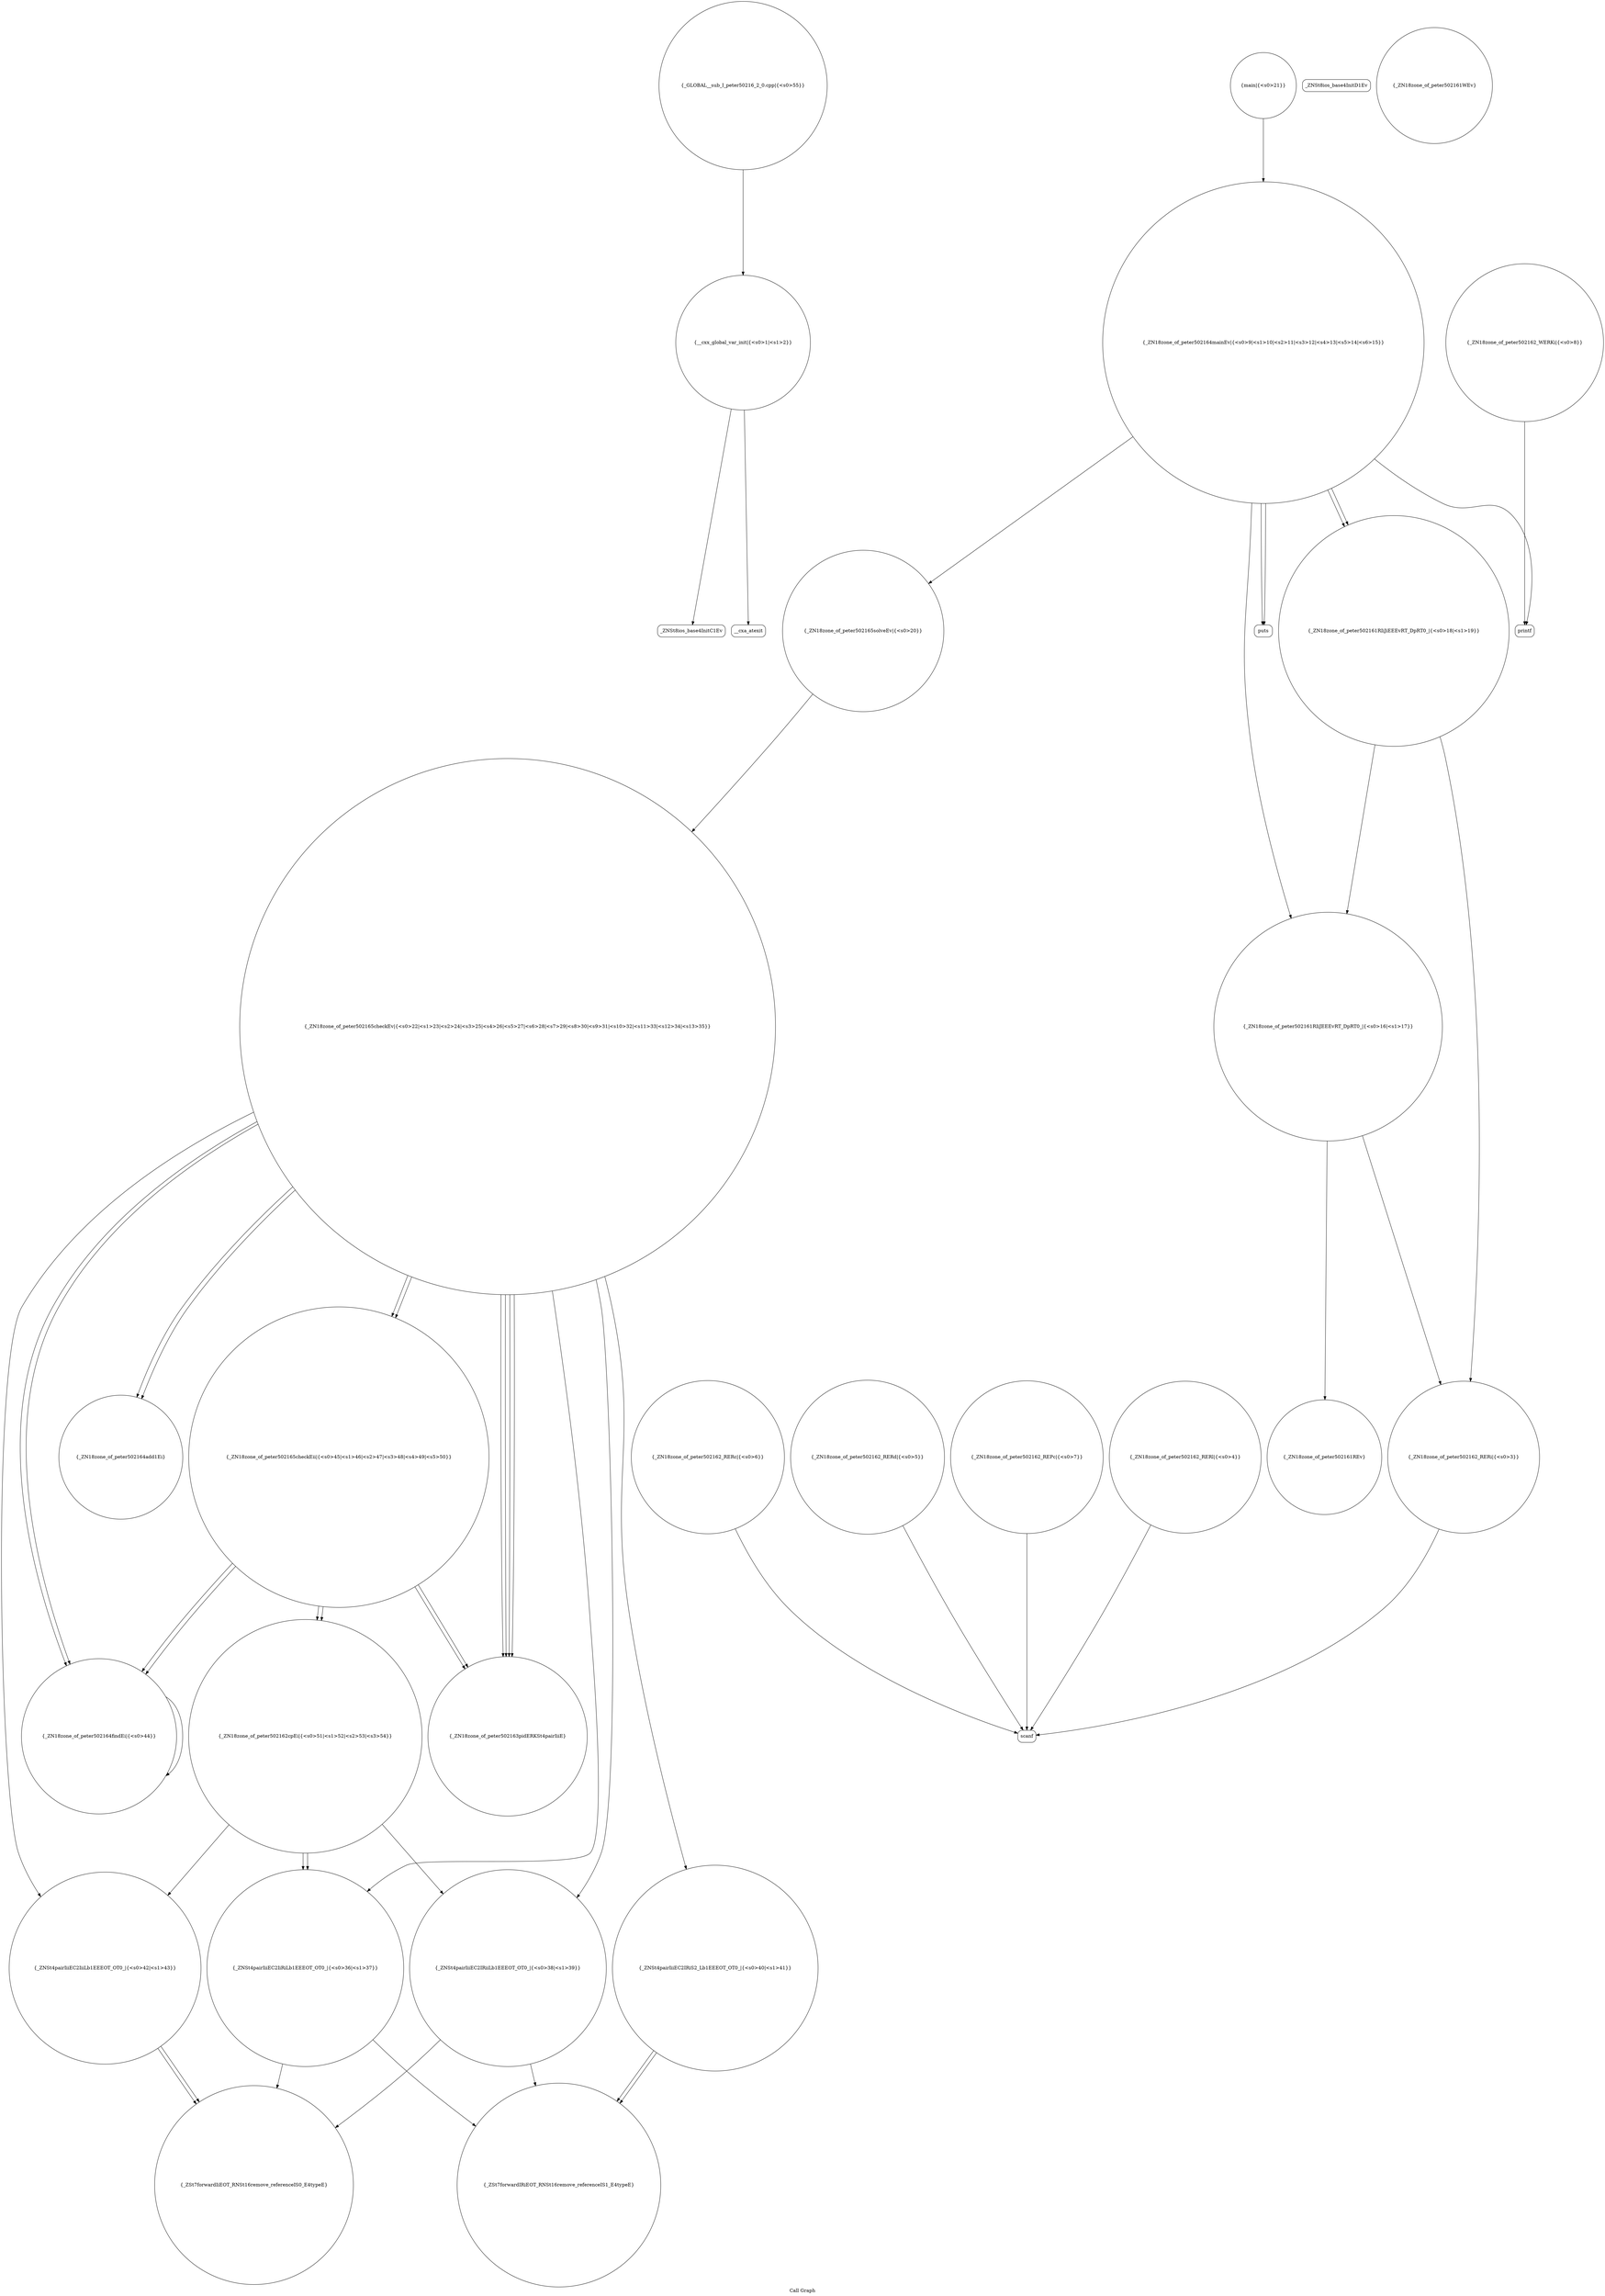 digraph "Call Graph" {
	label="Call Graph";

	Node0x55a6d2447480 [shape=record,shape=circle,label="{__cxx_global_var_init|{<s0>1|<s1>2}}"];
	Node0x55a6d2447480:s0 -> Node0x55a6d2447910[color=black];
	Node0x55a6d2447480:s1 -> Node0x55a6d2447a10[color=black];
	Node0x55a6d2448590 [shape=record,shape=circle,label="{_ZN18zone_of_peter502164findEi|{<s0>44}}"];
	Node0x55a6d2448590:s0 -> Node0x55a6d2448590[color=black];
	Node0x55a6d2447c10 [shape=record,shape=circle,label="{_ZN18zone_of_peter502162_RERd|{<s0>5}}"];
	Node0x55a6d2447c10:s0 -> Node0x55a6d2447b10[color=black];
	Node0x55a6d2447f90 [shape=record,shape=circle,label="{_ZN18zone_of_peter502164mainEv|{<s0>9|<s1>10|<s2>11|<s3>12|<s4>13|<s5>14|<s6>15}}"];
	Node0x55a6d2447f90:s0 -> Node0x55a6d2448010[color=black];
	Node0x55a6d2447f90:s1 -> Node0x55a6d2448090[color=black];
	Node0x55a6d2447f90:s2 -> Node0x55a6d2448090[color=black];
	Node0x55a6d2447f90:s3 -> Node0x55a6d2447e90[color=black];
	Node0x55a6d2447f90:s4 -> Node0x55a6d2448110[color=black];
	Node0x55a6d2447f90:s5 -> Node0x55a6d2448190[color=black];
	Node0x55a6d2447f90:s6 -> Node0x55a6d2448190[color=black];
	Node0x55a6d2448310 [shape=record,shape=circle,label="{_ZN18zone_of_peter502163pidERKSt4pairIiiE}"];
	Node0x55a6d2447990 [shape=record,shape=Mrecord,label="{_ZNSt8ios_base4InitD1Ev}"];
	Node0x55a6d2448690 [shape=record,shape=circle,label="{_ZN18zone_of_peter502164add1Ei}"];
	Node0x55a6d2447d10 [shape=record,shape=circle,label="{_ZN18zone_of_peter502162_REPc|{<s0>7}}"];
	Node0x55a6d2447d10:s0 -> Node0x55a6d2447b10[color=black];
	Node0x55a6d2448090 [shape=record,shape=circle,label="{_ZN18zone_of_peter502161RIiJiEEEvRT_DpRT0_|{<s0>18|<s1>19}}"];
	Node0x55a6d2448090:s0 -> Node0x55a6d2447a90[color=black];
	Node0x55a6d2448090:s1 -> Node0x55a6d2448010[color=black];
	Node0x55a6d2448410 [shape=record,shape=circle,label="{_ZNSt4pairIiiEC2IRiiLb1EEEOT_OT0_|{<s0>38|<s1>39}}"];
	Node0x55a6d2448410:s0 -> Node0x55a6d2448790[color=black];
	Node0x55a6d2448410:s1 -> Node0x55a6d2448710[color=black];
	Node0x55a6d2447a90 [shape=record,shape=circle,label="{_ZN18zone_of_peter502162_RERi|{<s0>3}}"];
	Node0x55a6d2447a90:s0 -> Node0x55a6d2447b10[color=black];
	Node0x55a6d2448790 [shape=record,shape=circle,label="{_ZSt7forwardIRiEOT_RNSt16remove_referenceIS1_E4typeE}"];
	Node0x55a6d2447e10 [shape=record,shape=circle,label="{_ZN18zone_of_peter502162_WERKi|{<s0>8}}"];
	Node0x55a6d2447e10:s0 -> Node0x55a6d2447e90[color=black];
	Node0x55a6d2448190 [shape=record,shape=Mrecord,label="{puts}"];
	Node0x55a6d2448510 [shape=record,shape=circle,label="{_ZNSt4pairIiiEC2IiiLb1EEEOT_OT0_|{<s0>42|<s1>43}}"];
	Node0x55a6d2448510:s0 -> Node0x55a6d2448710[color=black];
	Node0x55a6d2448510:s1 -> Node0x55a6d2448710[color=black];
	Node0x55a6d2447b90 [shape=record,shape=circle,label="{_ZN18zone_of_peter502162_RERl|{<s0>4}}"];
	Node0x55a6d2447b90:s0 -> Node0x55a6d2447b10[color=black];
	Node0x55a6d2448890 [shape=record,shape=circle,label="{_GLOBAL__sub_I_peter50216_2_0.cpp|{<s0>55}}"];
	Node0x55a6d2448890:s0 -> Node0x55a6d2447480[color=black];
	Node0x55a6d2447f10 [shape=record,shape=circle,label="{_ZN18zone_of_peter502161WEv}"];
	Node0x55a6d2448290 [shape=record,shape=circle,label="{_ZN18zone_of_peter502165checkEv|{<s0>22|<s1>23|<s2>24|<s3>25|<s4>26|<s5>27|<s6>28|<s7>29|<s8>30|<s9>31|<s10>32|<s11>33|<s12>34|<s13>35}}"];
	Node0x55a6d2448290:s0 -> Node0x55a6d2448390[color=black];
	Node0x55a6d2448290:s1 -> Node0x55a6d2448310[color=black];
	Node0x55a6d2448290:s2 -> Node0x55a6d2448410[color=black];
	Node0x55a6d2448290:s3 -> Node0x55a6d2448310[color=black];
	Node0x55a6d2448290:s4 -> Node0x55a6d2448490[color=black];
	Node0x55a6d2448290:s5 -> Node0x55a6d2448310[color=black];
	Node0x55a6d2448290:s6 -> Node0x55a6d2448510[color=black];
	Node0x55a6d2448290:s7 -> Node0x55a6d2448310[color=black];
	Node0x55a6d2448290:s8 -> Node0x55a6d2448590[color=black];
	Node0x55a6d2448290:s9 -> Node0x55a6d2448590[color=black];
	Node0x55a6d2448290:s10 -> Node0x55a6d2448690[color=black];
	Node0x55a6d2448290:s11 -> Node0x55a6d2448610[color=black];
	Node0x55a6d2448290:s12 -> Node0x55a6d2448690[color=black];
	Node0x55a6d2448290:s13 -> Node0x55a6d2448610[color=black];
	Node0x55a6d2447910 [shape=record,shape=Mrecord,label="{_ZNSt8ios_base4InitC1Ev}"];
	Node0x55a6d2448610 [shape=record,shape=circle,label="{_ZN18zone_of_peter502165checkEii|{<s0>45|<s1>46|<s2>47|<s3>48|<s4>49|<s5>50}}"];
	Node0x55a6d2448610:s0 -> Node0x55a6d2448810[color=black];
	Node0x55a6d2448610:s1 -> Node0x55a6d2448310[color=black];
	Node0x55a6d2448610:s2 -> Node0x55a6d2448590[color=black];
	Node0x55a6d2448610:s3 -> Node0x55a6d2448810[color=black];
	Node0x55a6d2448610:s4 -> Node0x55a6d2448310[color=black];
	Node0x55a6d2448610:s5 -> Node0x55a6d2448590[color=black];
	Node0x55a6d2447c90 [shape=record,shape=circle,label="{_ZN18zone_of_peter502162_RERc|{<s0>6}}"];
	Node0x55a6d2447c90:s0 -> Node0x55a6d2447b10[color=black];
	Node0x55a6d2448010 [shape=record,shape=circle,label="{_ZN18zone_of_peter502161RIiJEEEvRT_DpRT0_|{<s0>16|<s1>17}}"];
	Node0x55a6d2448010:s0 -> Node0x55a6d2447a90[color=black];
	Node0x55a6d2448010:s1 -> Node0x55a6d2447d90[color=black];
	Node0x55a6d2448390 [shape=record,shape=circle,label="{_ZNSt4pairIiiEC2IiRiLb1EEEOT_OT0_|{<s0>36|<s1>37}}"];
	Node0x55a6d2448390:s0 -> Node0x55a6d2448710[color=black];
	Node0x55a6d2448390:s1 -> Node0x55a6d2448790[color=black];
	Node0x55a6d2447a10 [shape=record,shape=Mrecord,label="{__cxa_atexit}"];
	Node0x55a6d2448710 [shape=record,shape=circle,label="{_ZSt7forwardIiEOT_RNSt16remove_referenceIS0_E4typeE}"];
	Node0x55a6d2447d90 [shape=record,shape=circle,label="{_ZN18zone_of_peter502161REv}"];
	Node0x55a6d2448110 [shape=record,shape=circle,label="{_ZN18zone_of_peter502165solveEv|{<s0>20}}"];
	Node0x55a6d2448110:s0 -> Node0x55a6d2448290[color=black];
	Node0x55a6d2448490 [shape=record,shape=circle,label="{_ZNSt4pairIiiEC2IRiS2_Lb1EEEOT_OT0_|{<s0>40|<s1>41}}"];
	Node0x55a6d2448490:s0 -> Node0x55a6d2448790[color=black];
	Node0x55a6d2448490:s1 -> Node0x55a6d2448790[color=black];
	Node0x55a6d2447b10 [shape=record,shape=Mrecord,label="{scanf}"];
	Node0x55a6d2448810 [shape=record,shape=circle,label="{_ZN18zone_of_peter502162cpEi|{<s0>51|<s1>52|<s2>53|<s3>54}}"];
	Node0x55a6d2448810:s0 -> Node0x55a6d2448390[color=black];
	Node0x55a6d2448810:s1 -> Node0x55a6d2448390[color=black];
	Node0x55a6d2448810:s2 -> Node0x55a6d2448410[color=black];
	Node0x55a6d2448810:s3 -> Node0x55a6d2448510[color=black];
	Node0x55a6d2447e90 [shape=record,shape=Mrecord,label="{printf}"];
	Node0x55a6d2448210 [shape=record,shape=circle,label="{main|{<s0>21}}"];
	Node0x55a6d2448210:s0 -> Node0x55a6d2447f90[color=black];
}
